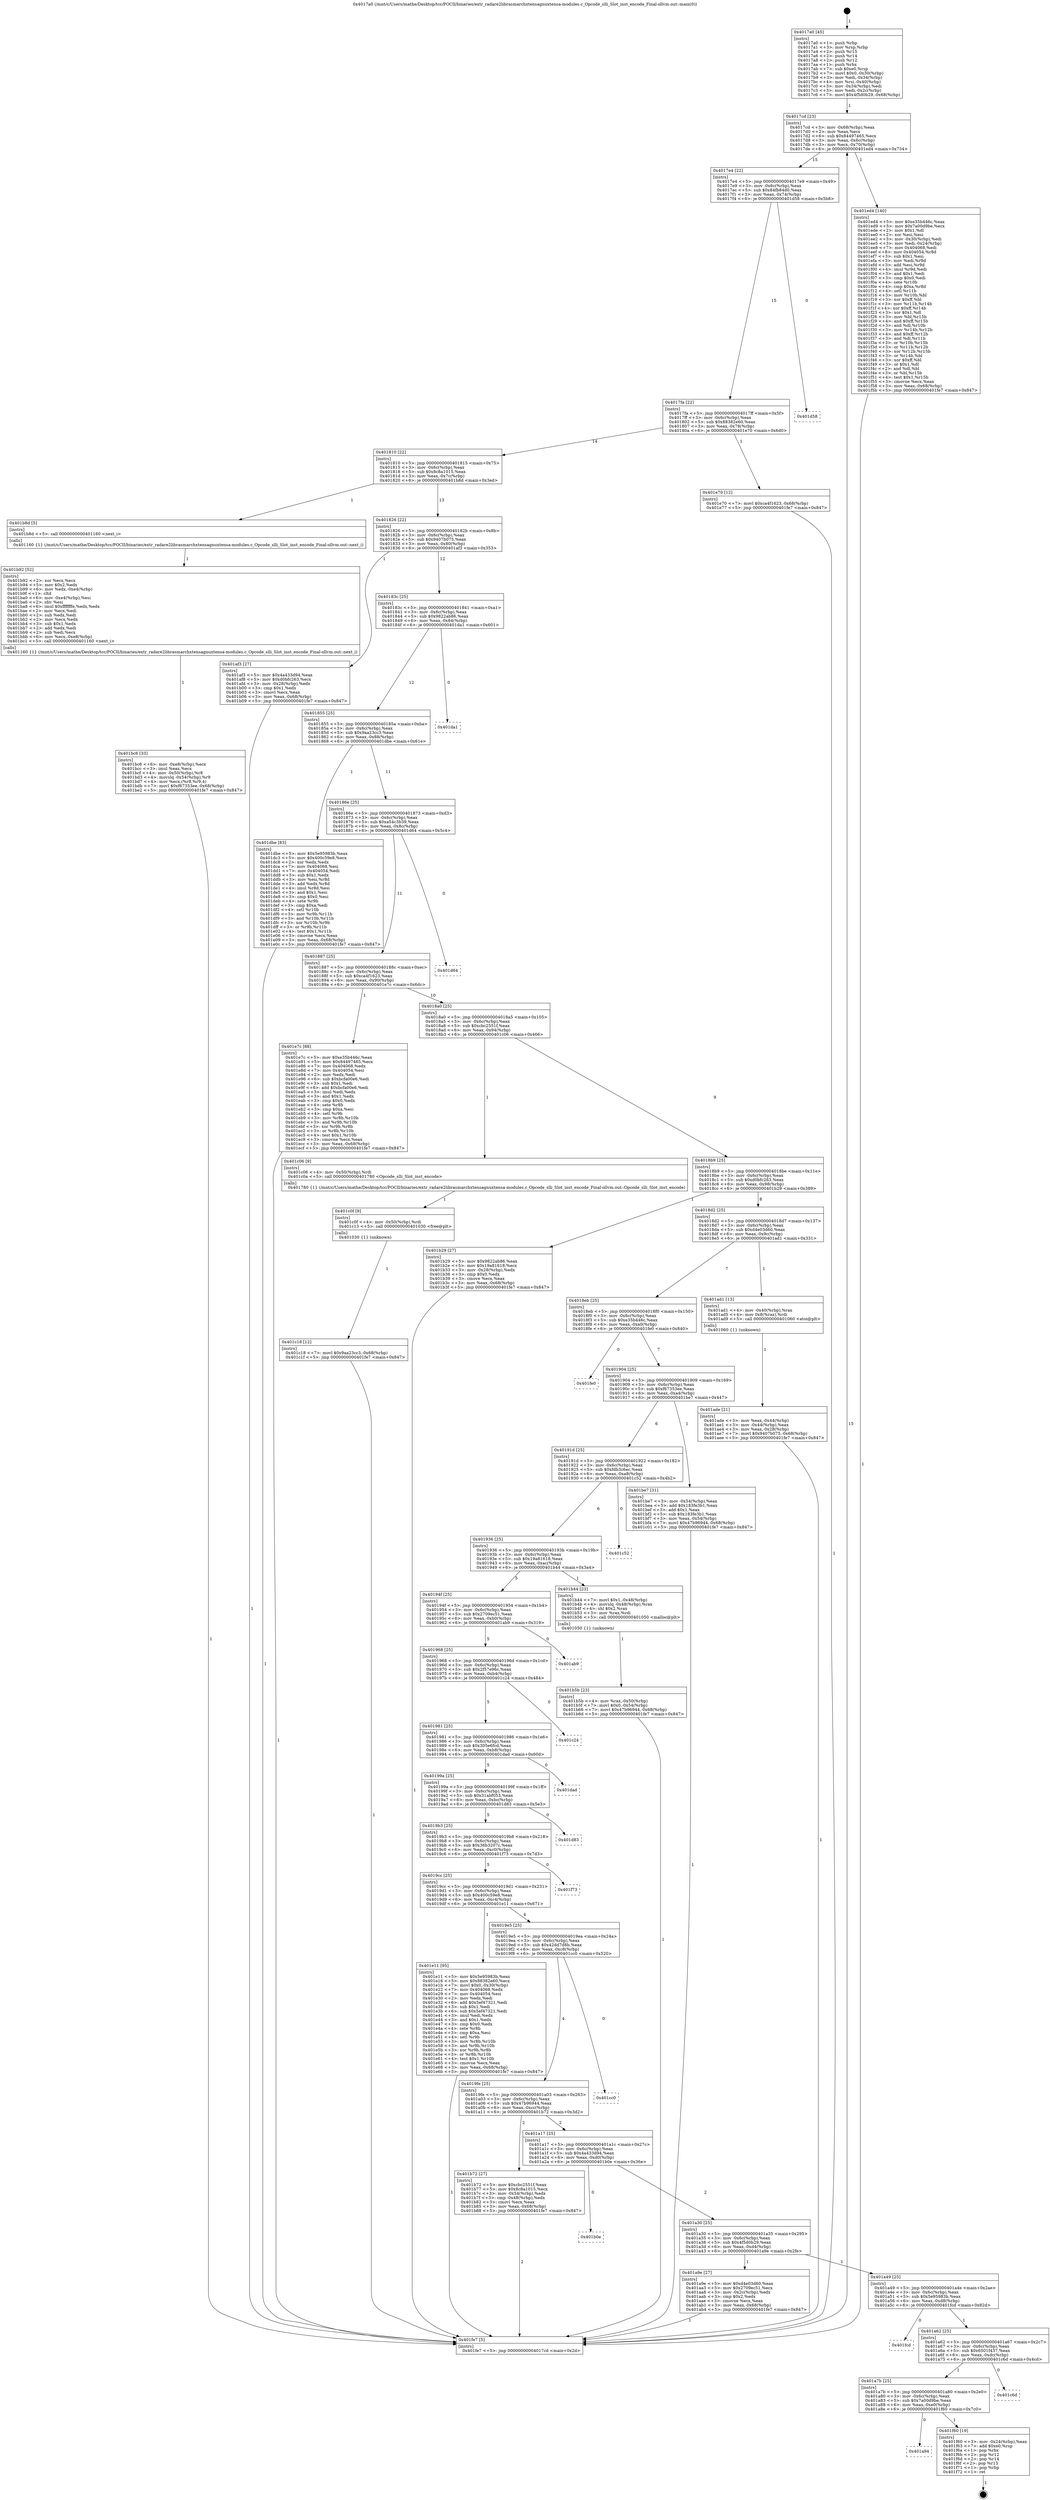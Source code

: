 digraph "0x4017a0" {
  label = "0x4017a0 (/mnt/c/Users/mathe/Desktop/tcc/POCII/binaries/extr_radare2librasmarchxtensagnuxtensa-modules.c_Opcode_slli_Slot_inst_encode_Final-ollvm.out::main(0))"
  labelloc = "t"
  node[shape=record]

  Entry [label="",width=0.3,height=0.3,shape=circle,fillcolor=black,style=filled]
  "0x4017cd" [label="{
     0x4017cd [23]\l
     | [instrs]\l
     &nbsp;&nbsp;0x4017cd \<+3\>: mov -0x68(%rbp),%eax\l
     &nbsp;&nbsp;0x4017d0 \<+2\>: mov %eax,%ecx\l
     &nbsp;&nbsp;0x4017d2 \<+6\>: sub $0x84497465,%ecx\l
     &nbsp;&nbsp;0x4017d8 \<+3\>: mov %eax,-0x6c(%rbp)\l
     &nbsp;&nbsp;0x4017db \<+3\>: mov %ecx,-0x70(%rbp)\l
     &nbsp;&nbsp;0x4017de \<+6\>: je 0000000000401ed4 \<main+0x734\>\l
  }"]
  "0x401ed4" [label="{
     0x401ed4 [140]\l
     | [instrs]\l
     &nbsp;&nbsp;0x401ed4 \<+5\>: mov $0xe35b446c,%eax\l
     &nbsp;&nbsp;0x401ed9 \<+5\>: mov $0x7a00d9be,%ecx\l
     &nbsp;&nbsp;0x401ede \<+2\>: mov $0x1,%dl\l
     &nbsp;&nbsp;0x401ee0 \<+2\>: xor %esi,%esi\l
     &nbsp;&nbsp;0x401ee2 \<+3\>: mov -0x30(%rbp),%edi\l
     &nbsp;&nbsp;0x401ee5 \<+3\>: mov %edi,-0x24(%rbp)\l
     &nbsp;&nbsp;0x401ee8 \<+7\>: mov 0x404068,%edi\l
     &nbsp;&nbsp;0x401eef \<+8\>: mov 0x404054,%r8d\l
     &nbsp;&nbsp;0x401ef7 \<+3\>: sub $0x1,%esi\l
     &nbsp;&nbsp;0x401efa \<+3\>: mov %edi,%r9d\l
     &nbsp;&nbsp;0x401efd \<+3\>: add %esi,%r9d\l
     &nbsp;&nbsp;0x401f00 \<+4\>: imul %r9d,%edi\l
     &nbsp;&nbsp;0x401f04 \<+3\>: and $0x1,%edi\l
     &nbsp;&nbsp;0x401f07 \<+3\>: cmp $0x0,%edi\l
     &nbsp;&nbsp;0x401f0a \<+4\>: sete %r10b\l
     &nbsp;&nbsp;0x401f0e \<+4\>: cmp $0xa,%r8d\l
     &nbsp;&nbsp;0x401f12 \<+4\>: setl %r11b\l
     &nbsp;&nbsp;0x401f16 \<+3\>: mov %r10b,%bl\l
     &nbsp;&nbsp;0x401f19 \<+3\>: xor $0xff,%bl\l
     &nbsp;&nbsp;0x401f1c \<+3\>: mov %r11b,%r14b\l
     &nbsp;&nbsp;0x401f1f \<+4\>: xor $0xff,%r14b\l
     &nbsp;&nbsp;0x401f23 \<+3\>: xor $0x1,%dl\l
     &nbsp;&nbsp;0x401f26 \<+3\>: mov %bl,%r15b\l
     &nbsp;&nbsp;0x401f29 \<+4\>: and $0xff,%r15b\l
     &nbsp;&nbsp;0x401f2d \<+3\>: and %dl,%r10b\l
     &nbsp;&nbsp;0x401f30 \<+3\>: mov %r14b,%r12b\l
     &nbsp;&nbsp;0x401f33 \<+4\>: and $0xff,%r12b\l
     &nbsp;&nbsp;0x401f37 \<+3\>: and %dl,%r11b\l
     &nbsp;&nbsp;0x401f3a \<+3\>: or %r10b,%r15b\l
     &nbsp;&nbsp;0x401f3d \<+3\>: or %r11b,%r12b\l
     &nbsp;&nbsp;0x401f40 \<+3\>: xor %r12b,%r15b\l
     &nbsp;&nbsp;0x401f43 \<+3\>: or %r14b,%bl\l
     &nbsp;&nbsp;0x401f46 \<+3\>: xor $0xff,%bl\l
     &nbsp;&nbsp;0x401f49 \<+3\>: or $0x1,%dl\l
     &nbsp;&nbsp;0x401f4c \<+2\>: and %dl,%bl\l
     &nbsp;&nbsp;0x401f4e \<+3\>: or %bl,%r15b\l
     &nbsp;&nbsp;0x401f51 \<+4\>: test $0x1,%r15b\l
     &nbsp;&nbsp;0x401f55 \<+3\>: cmovne %ecx,%eax\l
     &nbsp;&nbsp;0x401f58 \<+3\>: mov %eax,-0x68(%rbp)\l
     &nbsp;&nbsp;0x401f5b \<+5\>: jmp 0000000000401fe7 \<main+0x847\>\l
  }"]
  "0x4017e4" [label="{
     0x4017e4 [22]\l
     | [instrs]\l
     &nbsp;&nbsp;0x4017e4 \<+5\>: jmp 00000000004017e9 \<main+0x49\>\l
     &nbsp;&nbsp;0x4017e9 \<+3\>: mov -0x6c(%rbp),%eax\l
     &nbsp;&nbsp;0x4017ec \<+5\>: sub $0x84fb84d0,%eax\l
     &nbsp;&nbsp;0x4017f1 \<+3\>: mov %eax,-0x74(%rbp)\l
     &nbsp;&nbsp;0x4017f4 \<+6\>: je 0000000000401d58 \<main+0x5b8\>\l
  }"]
  Exit [label="",width=0.3,height=0.3,shape=circle,fillcolor=black,style=filled,peripheries=2]
  "0x401d58" [label="{
     0x401d58\l
  }", style=dashed]
  "0x4017fa" [label="{
     0x4017fa [22]\l
     | [instrs]\l
     &nbsp;&nbsp;0x4017fa \<+5\>: jmp 00000000004017ff \<main+0x5f\>\l
     &nbsp;&nbsp;0x4017ff \<+3\>: mov -0x6c(%rbp),%eax\l
     &nbsp;&nbsp;0x401802 \<+5\>: sub $0x88382e60,%eax\l
     &nbsp;&nbsp;0x401807 \<+3\>: mov %eax,-0x78(%rbp)\l
     &nbsp;&nbsp;0x40180a \<+6\>: je 0000000000401e70 \<main+0x6d0\>\l
  }"]
  "0x401a94" [label="{
     0x401a94\l
  }", style=dashed]
  "0x401e70" [label="{
     0x401e70 [12]\l
     | [instrs]\l
     &nbsp;&nbsp;0x401e70 \<+7\>: movl $0xca4f1623,-0x68(%rbp)\l
     &nbsp;&nbsp;0x401e77 \<+5\>: jmp 0000000000401fe7 \<main+0x847\>\l
  }"]
  "0x401810" [label="{
     0x401810 [22]\l
     | [instrs]\l
     &nbsp;&nbsp;0x401810 \<+5\>: jmp 0000000000401815 \<main+0x75\>\l
     &nbsp;&nbsp;0x401815 \<+3\>: mov -0x6c(%rbp),%eax\l
     &nbsp;&nbsp;0x401818 \<+5\>: sub $0x8c8a1015,%eax\l
     &nbsp;&nbsp;0x40181d \<+3\>: mov %eax,-0x7c(%rbp)\l
     &nbsp;&nbsp;0x401820 \<+6\>: je 0000000000401b8d \<main+0x3ed\>\l
  }"]
  "0x401f60" [label="{
     0x401f60 [19]\l
     | [instrs]\l
     &nbsp;&nbsp;0x401f60 \<+3\>: mov -0x24(%rbp),%eax\l
     &nbsp;&nbsp;0x401f63 \<+7\>: add $0xe0,%rsp\l
     &nbsp;&nbsp;0x401f6a \<+1\>: pop %rbx\l
     &nbsp;&nbsp;0x401f6b \<+2\>: pop %r12\l
     &nbsp;&nbsp;0x401f6d \<+2\>: pop %r14\l
     &nbsp;&nbsp;0x401f6f \<+2\>: pop %r15\l
     &nbsp;&nbsp;0x401f71 \<+1\>: pop %rbp\l
     &nbsp;&nbsp;0x401f72 \<+1\>: ret\l
  }"]
  "0x401b8d" [label="{
     0x401b8d [5]\l
     | [instrs]\l
     &nbsp;&nbsp;0x401b8d \<+5\>: call 0000000000401160 \<next_i\>\l
     | [calls]\l
     &nbsp;&nbsp;0x401160 \{1\} (/mnt/c/Users/mathe/Desktop/tcc/POCII/binaries/extr_radare2librasmarchxtensagnuxtensa-modules.c_Opcode_slli_Slot_inst_encode_Final-ollvm.out::next_i)\l
  }"]
  "0x401826" [label="{
     0x401826 [22]\l
     | [instrs]\l
     &nbsp;&nbsp;0x401826 \<+5\>: jmp 000000000040182b \<main+0x8b\>\l
     &nbsp;&nbsp;0x40182b \<+3\>: mov -0x6c(%rbp),%eax\l
     &nbsp;&nbsp;0x40182e \<+5\>: sub $0x9407b075,%eax\l
     &nbsp;&nbsp;0x401833 \<+3\>: mov %eax,-0x80(%rbp)\l
     &nbsp;&nbsp;0x401836 \<+6\>: je 0000000000401af3 \<main+0x353\>\l
  }"]
  "0x401a7b" [label="{
     0x401a7b [25]\l
     | [instrs]\l
     &nbsp;&nbsp;0x401a7b \<+5\>: jmp 0000000000401a80 \<main+0x2e0\>\l
     &nbsp;&nbsp;0x401a80 \<+3\>: mov -0x6c(%rbp),%eax\l
     &nbsp;&nbsp;0x401a83 \<+5\>: sub $0x7a00d9be,%eax\l
     &nbsp;&nbsp;0x401a88 \<+6\>: mov %eax,-0xe0(%rbp)\l
     &nbsp;&nbsp;0x401a8e \<+6\>: je 0000000000401f60 \<main+0x7c0\>\l
  }"]
  "0x401af3" [label="{
     0x401af3 [27]\l
     | [instrs]\l
     &nbsp;&nbsp;0x401af3 \<+5\>: mov $0x4a433d94,%eax\l
     &nbsp;&nbsp;0x401af8 \<+5\>: mov $0xd0bfc263,%ecx\l
     &nbsp;&nbsp;0x401afd \<+3\>: mov -0x28(%rbp),%edx\l
     &nbsp;&nbsp;0x401b00 \<+3\>: cmp $0x1,%edx\l
     &nbsp;&nbsp;0x401b03 \<+3\>: cmovl %ecx,%eax\l
     &nbsp;&nbsp;0x401b06 \<+3\>: mov %eax,-0x68(%rbp)\l
     &nbsp;&nbsp;0x401b09 \<+5\>: jmp 0000000000401fe7 \<main+0x847\>\l
  }"]
  "0x40183c" [label="{
     0x40183c [25]\l
     | [instrs]\l
     &nbsp;&nbsp;0x40183c \<+5\>: jmp 0000000000401841 \<main+0xa1\>\l
     &nbsp;&nbsp;0x401841 \<+3\>: mov -0x6c(%rbp),%eax\l
     &nbsp;&nbsp;0x401844 \<+5\>: sub $0x9822ab86,%eax\l
     &nbsp;&nbsp;0x401849 \<+6\>: mov %eax,-0x84(%rbp)\l
     &nbsp;&nbsp;0x40184f \<+6\>: je 0000000000401da1 \<main+0x601\>\l
  }"]
  "0x401c6d" [label="{
     0x401c6d\l
  }", style=dashed]
  "0x401da1" [label="{
     0x401da1\l
  }", style=dashed]
  "0x401855" [label="{
     0x401855 [25]\l
     | [instrs]\l
     &nbsp;&nbsp;0x401855 \<+5\>: jmp 000000000040185a \<main+0xba\>\l
     &nbsp;&nbsp;0x40185a \<+3\>: mov -0x6c(%rbp),%eax\l
     &nbsp;&nbsp;0x40185d \<+5\>: sub $0x9aa23cc3,%eax\l
     &nbsp;&nbsp;0x401862 \<+6\>: mov %eax,-0x88(%rbp)\l
     &nbsp;&nbsp;0x401868 \<+6\>: je 0000000000401dbe \<main+0x61e\>\l
  }"]
  "0x401a62" [label="{
     0x401a62 [25]\l
     | [instrs]\l
     &nbsp;&nbsp;0x401a62 \<+5\>: jmp 0000000000401a67 \<main+0x2c7\>\l
     &nbsp;&nbsp;0x401a67 \<+3\>: mov -0x6c(%rbp),%eax\l
     &nbsp;&nbsp;0x401a6a \<+5\>: sub $0x6501f437,%eax\l
     &nbsp;&nbsp;0x401a6f \<+6\>: mov %eax,-0xdc(%rbp)\l
     &nbsp;&nbsp;0x401a75 \<+6\>: je 0000000000401c6d \<main+0x4cd\>\l
  }"]
  "0x401dbe" [label="{
     0x401dbe [83]\l
     | [instrs]\l
     &nbsp;&nbsp;0x401dbe \<+5\>: mov $0x5e95983b,%eax\l
     &nbsp;&nbsp;0x401dc3 \<+5\>: mov $0x400c59e8,%ecx\l
     &nbsp;&nbsp;0x401dc8 \<+2\>: xor %edx,%edx\l
     &nbsp;&nbsp;0x401dca \<+7\>: mov 0x404068,%esi\l
     &nbsp;&nbsp;0x401dd1 \<+7\>: mov 0x404054,%edi\l
     &nbsp;&nbsp;0x401dd8 \<+3\>: sub $0x1,%edx\l
     &nbsp;&nbsp;0x401ddb \<+3\>: mov %esi,%r8d\l
     &nbsp;&nbsp;0x401dde \<+3\>: add %edx,%r8d\l
     &nbsp;&nbsp;0x401de1 \<+4\>: imul %r8d,%esi\l
     &nbsp;&nbsp;0x401de5 \<+3\>: and $0x1,%esi\l
     &nbsp;&nbsp;0x401de8 \<+3\>: cmp $0x0,%esi\l
     &nbsp;&nbsp;0x401deb \<+4\>: sete %r9b\l
     &nbsp;&nbsp;0x401def \<+3\>: cmp $0xa,%edi\l
     &nbsp;&nbsp;0x401df2 \<+4\>: setl %r10b\l
     &nbsp;&nbsp;0x401df6 \<+3\>: mov %r9b,%r11b\l
     &nbsp;&nbsp;0x401df9 \<+3\>: and %r10b,%r11b\l
     &nbsp;&nbsp;0x401dfc \<+3\>: xor %r10b,%r9b\l
     &nbsp;&nbsp;0x401dff \<+3\>: or %r9b,%r11b\l
     &nbsp;&nbsp;0x401e02 \<+4\>: test $0x1,%r11b\l
     &nbsp;&nbsp;0x401e06 \<+3\>: cmovne %ecx,%eax\l
     &nbsp;&nbsp;0x401e09 \<+3\>: mov %eax,-0x68(%rbp)\l
     &nbsp;&nbsp;0x401e0c \<+5\>: jmp 0000000000401fe7 \<main+0x847\>\l
  }"]
  "0x40186e" [label="{
     0x40186e [25]\l
     | [instrs]\l
     &nbsp;&nbsp;0x40186e \<+5\>: jmp 0000000000401873 \<main+0xd3\>\l
     &nbsp;&nbsp;0x401873 \<+3\>: mov -0x6c(%rbp),%eax\l
     &nbsp;&nbsp;0x401876 \<+5\>: sub $0xa54c3b39,%eax\l
     &nbsp;&nbsp;0x40187b \<+6\>: mov %eax,-0x8c(%rbp)\l
     &nbsp;&nbsp;0x401881 \<+6\>: je 0000000000401d64 \<main+0x5c4\>\l
  }"]
  "0x401fcd" [label="{
     0x401fcd\l
  }", style=dashed]
  "0x401d64" [label="{
     0x401d64\l
  }", style=dashed]
  "0x401887" [label="{
     0x401887 [25]\l
     | [instrs]\l
     &nbsp;&nbsp;0x401887 \<+5\>: jmp 000000000040188c \<main+0xec\>\l
     &nbsp;&nbsp;0x40188c \<+3\>: mov -0x6c(%rbp),%eax\l
     &nbsp;&nbsp;0x40188f \<+5\>: sub $0xca4f1623,%eax\l
     &nbsp;&nbsp;0x401894 \<+6\>: mov %eax,-0x90(%rbp)\l
     &nbsp;&nbsp;0x40189a \<+6\>: je 0000000000401e7c \<main+0x6dc\>\l
  }"]
  "0x401c18" [label="{
     0x401c18 [12]\l
     | [instrs]\l
     &nbsp;&nbsp;0x401c18 \<+7\>: movl $0x9aa23cc3,-0x68(%rbp)\l
     &nbsp;&nbsp;0x401c1f \<+5\>: jmp 0000000000401fe7 \<main+0x847\>\l
  }"]
  "0x401e7c" [label="{
     0x401e7c [88]\l
     | [instrs]\l
     &nbsp;&nbsp;0x401e7c \<+5\>: mov $0xe35b446c,%eax\l
     &nbsp;&nbsp;0x401e81 \<+5\>: mov $0x84497465,%ecx\l
     &nbsp;&nbsp;0x401e86 \<+7\>: mov 0x404068,%edx\l
     &nbsp;&nbsp;0x401e8d \<+7\>: mov 0x404054,%esi\l
     &nbsp;&nbsp;0x401e94 \<+2\>: mov %edx,%edi\l
     &nbsp;&nbsp;0x401e96 \<+6\>: sub $0xbcfa00e6,%edi\l
     &nbsp;&nbsp;0x401e9c \<+3\>: sub $0x1,%edi\l
     &nbsp;&nbsp;0x401e9f \<+6\>: add $0xbcfa00e6,%edi\l
     &nbsp;&nbsp;0x401ea5 \<+3\>: imul %edi,%edx\l
     &nbsp;&nbsp;0x401ea8 \<+3\>: and $0x1,%edx\l
     &nbsp;&nbsp;0x401eab \<+3\>: cmp $0x0,%edx\l
     &nbsp;&nbsp;0x401eae \<+4\>: sete %r8b\l
     &nbsp;&nbsp;0x401eb2 \<+3\>: cmp $0xa,%esi\l
     &nbsp;&nbsp;0x401eb5 \<+4\>: setl %r9b\l
     &nbsp;&nbsp;0x401eb9 \<+3\>: mov %r8b,%r10b\l
     &nbsp;&nbsp;0x401ebc \<+3\>: and %r9b,%r10b\l
     &nbsp;&nbsp;0x401ebf \<+3\>: xor %r9b,%r8b\l
     &nbsp;&nbsp;0x401ec2 \<+3\>: or %r8b,%r10b\l
     &nbsp;&nbsp;0x401ec5 \<+4\>: test $0x1,%r10b\l
     &nbsp;&nbsp;0x401ec9 \<+3\>: cmovne %ecx,%eax\l
     &nbsp;&nbsp;0x401ecc \<+3\>: mov %eax,-0x68(%rbp)\l
     &nbsp;&nbsp;0x401ecf \<+5\>: jmp 0000000000401fe7 \<main+0x847\>\l
  }"]
  "0x4018a0" [label="{
     0x4018a0 [25]\l
     | [instrs]\l
     &nbsp;&nbsp;0x4018a0 \<+5\>: jmp 00000000004018a5 \<main+0x105\>\l
     &nbsp;&nbsp;0x4018a5 \<+3\>: mov -0x6c(%rbp),%eax\l
     &nbsp;&nbsp;0x4018a8 \<+5\>: sub $0xcbc2551f,%eax\l
     &nbsp;&nbsp;0x4018ad \<+6\>: mov %eax,-0x94(%rbp)\l
     &nbsp;&nbsp;0x4018b3 \<+6\>: je 0000000000401c06 \<main+0x466\>\l
  }"]
  "0x401c0f" [label="{
     0x401c0f [9]\l
     | [instrs]\l
     &nbsp;&nbsp;0x401c0f \<+4\>: mov -0x50(%rbp),%rdi\l
     &nbsp;&nbsp;0x401c13 \<+5\>: call 0000000000401030 \<free@plt\>\l
     | [calls]\l
     &nbsp;&nbsp;0x401030 \{1\} (unknown)\l
  }"]
  "0x401c06" [label="{
     0x401c06 [9]\l
     | [instrs]\l
     &nbsp;&nbsp;0x401c06 \<+4\>: mov -0x50(%rbp),%rdi\l
     &nbsp;&nbsp;0x401c0a \<+5\>: call 0000000000401780 \<Opcode_slli_Slot_inst_encode\>\l
     | [calls]\l
     &nbsp;&nbsp;0x401780 \{1\} (/mnt/c/Users/mathe/Desktop/tcc/POCII/binaries/extr_radare2librasmarchxtensagnuxtensa-modules.c_Opcode_slli_Slot_inst_encode_Final-ollvm.out::Opcode_slli_Slot_inst_encode)\l
  }"]
  "0x4018b9" [label="{
     0x4018b9 [25]\l
     | [instrs]\l
     &nbsp;&nbsp;0x4018b9 \<+5\>: jmp 00000000004018be \<main+0x11e\>\l
     &nbsp;&nbsp;0x4018be \<+3\>: mov -0x6c(%rbp),%eax\l
     &nbsp;&nbsp;0x4018c1 \<+5\>: sub $0xd0bfc263,%eax\l
     &nbsp;&nbsp;0x4018c6 \<+6\>: mov %eax,-0x98(%rbp)\l
     &nbsp;&nbsp;0x4018cc \<+6\>: je 0000000000401b29 \<main+0x389\>\l
  }"]
  "0x401bc6" [label="{
     0x401bc6 [33]\l
     | [instrs]\l
     &nbsp;&nbsp;0x401bc6 \<+6\>: mov -0xe8(%rbp),%ecx\l
     &nbsp;&nbsp;0x401bcc \<+3\>: imul %eax,%ecx\l
     &nbsp;&nbsp;0x401bcf \<+4\>: mov -0x50(%rbp),%r8\l
     &nbsp;&nbsp;0x401bd3 \<+4\>: movslq -0x54(%rbp),%r9\l
     &nbsp;&nbsp;0x401bd7 \<+4\>: mov %ecx,(%r8,%r9,4)\l
     &nbsp;&nbsp;0x401bdb \<+7\>: movl $0xf67353ee,-0x68(%rbp)\l
     &nbsp;&nbsp;0x401be2 \<+5\>: jmp 0000000000401fe7 \<main+0x847\>\l
  }"]
  "0x401b29" [label="{
     0x401b29 [27]\l
     | [instrs]\l
     &nbsp;&nbsp;0x401b29 \<+5\>: mov $0x9822ab86,%eax\l
     &nbsp;&nbsp;0x401b2e \<+5\>: mov $0x19a81618,%ecx\l
     &nbsp;&nbsp;0x401b33 \<+3\>: mov -0x28(%rbp),%edx\l
     &nbsp;&nbsp;0x401b36 \<+3\>: cmp $0x0,%edx\l
     &nbsp;&nbsp;0x401b39 \<+3\>: cmove %ecx,%eax\l
     &nbsp;&nbsp;0x401b3c \<+3\>: mov %eax,-0x68(%rbp)\l
     &nbsp;&nbsp;0x401b3f \<+5\>: jmp 0000000000401fe7 \<main+0x847\>\l
  }"]
  "0x4018d2" [label="{
     0x4018d2 [25]\l
     | [instrs]\l
     &nbsp;&nbsp;0x4018d2 \<+5\>: jmp 00000000004018d7 \<main+0x137\>\l
     &nbsp;&nbsp;0x4018d7 \<+3\>: mov -0x6c(%rbp),%eax\l
     &nbsp;&nbsp;0x4018da \<+5\>: sub $0xd4e03d60,%eax\l
     &nbsp;&nbsp;0x4018df \<+6\>: mov %eax,-0x9c(%rbp)\l
     &nbsp;&nbsp;0x4018e5 \<+6\>: je 0000000000401ad1 \<main+0x331\>\l
  }"]
  "0x401b92" [label="{
     0x401b92 [52]\l
     | [instrs]\l
     &nbsp;&nbsp;0x401b92 \<+2\>: xor %ecx,%ecx\l
     &nbsp;&nbsp;0x401b94 \<+5\>: mov $0x2,%edx\l
     &nbsp;&nbsp;0x401b99 \<+6\>: mov %edx,-0xe4(%rbp)\l
     &nbsp;&nbsp;0x401b9f \<+1\>: cltd\l
     &nbsp;&nbsp;0x401ba0 \<+6\>: mov -0xe4(%rbp),%esi\l
     &nbsp;&nbsp;0x401ba6 \<+2\>: idiv %esi\l
     &nbsp;&nbsp;0x401ba8 \<+6\>: imul $0xfffffffe,%edx,%edx\l
     &nbsp;&nbsp;0x401bae \<+2\>: mov %ecx,%edi\l
     &nbsp;&nbsp;0x401bb0 \<+2\>: sub %edx,%edi\l
     &nbsp;&nbsp;0x401bb2 \<+2\>: mov %ecx,%edx\l
     &nbsp;&nbsp;0x401bb4 \<+3\>: sub $0x1,%edx\l
     &nbsp;&nbsp;0x401bb7 \<+2\>: add %edx,%edi\l
     &nbsp;&nbsp;0x401bb9 \<+2\>: sub %edi,%ecx\l
     &nbsp;&nbsp;0x401bbb \<+6\>: mov %ecx,-0xe8(%rbp)\l
     &nbsp;&nbsp;0x401bc1 \<+5\>: call 0000000000401160 \<next_i\>\l
     | [calls]\l
     &nbsp;&nbsp;0x401160 \{1\} (/mnt/c/Users/mathe/Desktop/tcc/POCII/binaries/extr_radare2librasmarchxtensagnuxtensa-modules.c_Opcode_slli_Slot_inst_encode_Final-ollvm.out::next_i)\l
  }"]
  "0x401ad1" [label="{
     0x401ad1 [13]\l
     | [instrs]\l
     &nbsp;&nbsp;0x401ad1 \<+4\>: mov -0x40(%rbp),%rax\l
     &nbsp;&nbsp;0x401ad5 \<+4\>: mov 0x8(%rax),%rdi\l
     &nbsp;&nbsp;0x401ad9 \<+5\>: call 0000000000401060 \<atoi@plt\>\l
     | [calls]\l
     &nbsp;&nbsp;0x401060 \{1\} (unknown)\l
  }"]
  "0x4018eb" [label="{
     0x4018eb [25]\l
     | [instrs]\l
     &nbsp;&nbsp;0x4018eb \<+5\>: jmp 00000000004018f0 \<main+0x150\>\l
     &nbsp;&nbsp;0x4018f0 \<+3\>: mov -0x6c(%rbp),%eax\l
     &nbsp;&nbsp;0x4018f3 \<+5\>: sub $0xe35b446c,%eax\l
     &nbsp;&nbsp;0x4018f8 \<+6\>: mov %eax,-0xa0(%rbp)\l
     &nbsp;&nbsp;0x4018fe \<+6\>: je 0000000000401fe0 \<main+0x840\>\l
  }"]
  "0x401b5b" [label="{
     0x401b5b [23]\l
     | [instrs]\l
     &nbsp;&nbsp;0x401b5b \<+4\>: mov %rax,-0x50(%rbp)\l
     &nbsp;&nbsp;0x401b5f \<+7\>: movl $0x0,-0x54(%rbp)\l
     &nbsp;&nbsp;0x401b66 \<+7\>: movl $0x47b96944,-0x68(%rbp)\l
     &nbsp;&nbsp;0x401b6d \<+5\>: jmp 0000000000401fe7 \<main+0x847\>\l
  }"]
  "0x401fe0" [label="{
     0x401fe0\l
  }", style=dashed]
  "0x401904" [label="{
     0x401904 [25]\l
     | [instrs]\l
     &nbsp;&nbsp;0x401904 \<+5\>: jmp 0000000000401909 \<main+0x169\>\l
     &nbsp;&nbsp;0x401909 \<+3\>: mov -0x6c(%rbp),%eax\l
     &nbsp;&nbsp;0x40190c \<+5\>: sub $0xf67353ee,%eax\l
     &nbsp;&nbsp;0x401911 \<+6\>: mov %eax,-0xa4(%rbp)\l
     &nbsp;&nbsp;0x401917 \<+6\>: je 0000000000401be7 \<main+0x447\>\l
  }"]
  "0x401ade" [label="{
     0x401ade [21]\l
     | [instrs]\l
     &nbsp;&nbsp;0x401ade \<+3\>: mov %eax,-0x44(%rbp)\l
     &nbsp;&nbsp;0x401ae1 \<+3\>: mov -0x44(%rbp),%eax\l
     &nbsp;&nbsp;0x401ae4 \<+3\>: mov %eax,-0x28(%rbp)\l
     &nbsp;&nbsp;0x401ae7 \<+7\>: movl $0x9407b075,-0x68(%rbp)\l
     &nbsp;&nbsp;0x401aee \<+5\>: jmp 0000000000401fe7 \<main+0x847\>\l
  }"]
  "0x401be7" [label="{
     0x401be7 [31]\l
     | [instrs]\l
     &nbsp;&nbsp;0x401be7 \<+3\>: mov -0x54(%rbp),%eax\l
     &nbsp;&nbsp;0x401bea \<+5\>: add $0x183fe3b1,%eax\l
     &nbsp;&nbsp;0x401bef \<+3\>: add $0x1,%eax\l
     &nbsp;&nbsp;0x401bf2 \<+5\>: sub $0x183fe3b1,%eax\l
     &nbsp;&nbsp;0x401bf7 \<+3\>: mov %eax,-0x54(%rbp)\l
     &nbsp;&nbsp;0x401bfa \<+7\>: movl $0x47b96944,-0x68(%rbp)\l
     &nbsp;&nbsp;0x401c01 \<+5\>: jmp 0000000000401fe7 \<main+0x847\>\l
  }"]
  "0x40191d" [label="{
     0x40191d [25]\l
     | [instrs]\l
     &nbsp;&nbsp;0x40191d \<+5\>: jmp 0000000000401922 \<main+0x182\>\l
     &nbsp;&nbsp;0x401922 \<+3\>: mov -0x6c(%rbp),%eax\l
     &nbsp;&nbsp;0x401925 \<+5\>: sub $0xfdb3c6ec,%eax\l
     &nbsp;&nbsp;0x40192a \<+6\>: mov %eax,-0xa8(%rbp)\l
     &nbsp;&nbsp;0x401930 \<+6\>: je 0000000000401c52 \<main+0x4b2\>\l
  }"]
  "0x4017a0" [label="{
     0x4017a0 [45]\l
     | [instrs]\l
     &nbsp;&nbsp;0x4017a0 \<+1\>: push %rbp\l
     &nbsp;&nbsp;0x4017a1 \<+3\>: mov %rsp,%rbp\l
     &nbsp;&nbsp;0x4017a4 \<+2\>: push %r15\l
     &nbsp;&nbsp;0x4017a6 \<+2\>: push %r14\l
     &nbsp;&nbsp;0x4017a8 \<+2\>: push %r12\l
     &nbsp;&nbsp;0x4017aa \<+1\>: push %rbx\l
     &nbsp;&nbsp;0x4017ab \<+7\>: sub $0xe0,%rsp\l
     &nbsp;&nbsp;0x4017b2 \<+7\>: movl $0x0,-0x30(%rbp)\l
     &nbsp;&nbsp;0x4017b9 \<+3\>: mov %edi,-0x34(%rbp)\l
     &nbsp;&nbsp;0x4017bc \<+4\>: mov %rsi,-0x40(%rbp)\l
     &nbsp;&nbsp;0x4017c0 \<+3\>: mov -0x34(%rbp),%edi\l
     &nbsp;&nbsp;0x4017c3 \<+3\>: mov %edi,-0x2c(%rbp)\l
     &nbsp;&nbsp;0x4017c6 \<+7\>: movl $0x4f5d0b29,-0x68(%rbp)\l
  }"]
  "0x401c52" [label="{
     0x401c52\l
  }", style=dashed]
  "0x401936" [label="{
     0x401936 [25]\l
     | [instrs]\l
     &nbsp;&nbsp;0x401936 \<+5\>: jmp 000000000040193b \<main+0x19b\>\l
     &nbsp;&nbsp;0x40193b \<+3\>: mov -0x6c(%rbp),%eax\l
     &nbsp;&nbsp;0x40193e \<+5\>: sub $0x19a81618,%eax\l
     &nbsp;&nbsp;0x401943 \<+6\>: mov %eax,-0xac(%rbp)\l
     &nbsp;&nbsp;0x401949 \<+6\>: je 0000000000401b44 \<main+0x3a4\>\l
  }"]
  "0x401fe7" [label="{
     0x401fe7 [5]\l
     | [instrs]\l
     &nbsp;&nbsp;0x401fe7 \<+5\>: jmp 00000000004017cd \<main+0x2d\>\l
  }"]
  "0x401b44" [label="{
     0x401b44 [23]\l
     | [instrs]\l
     &nbsp;&nbsp;0x401b44 \<+7\>: movl $0x1,-0x48(%rbp)\l
     &nbsp;&nbsp;0x401b4b \<+4\>: movslq -0x48(%rbp),%rax\l
     &nbsp;&nbsp;0x401b4f \<+4\>: shl $0x2,%rax\l
     &nbsp;&nbsp;0x401b53 \<+3\>: mov %rax,%rdi\l
     &nbsp;&nbsp;0x401b56 \<+5\>: call 0000000000401050 \<malloc@plt\>\l
     | [calls]\l
     &nbsp;&nbsp;0x401050 \{1\} (unknown)\l
  }"]
  "0x40194f" [label="{
     0x40194f [25]\l
     | [instrs]\l
     &nbsp;&nbsp;0x40194f \<+5\>: jmp 0000000000401954 \<main+0x1b4\>\l
     &nbsp;&nbsp;0x401954 \<+3\>: mov -0x6c(%rbp),%eax\l
     &nbsp;&nbsp;0x401957 \<+5\>: sub $0x2709ec51,%eax\l
     &nbsp;&nbsp;0x40195c \<+6\>: mov %eax,-0xb0(%rbp)\l
     &nbsp;&nbsp;0x401962 \<+6\>: je 0000000000401ab9 \<main+0x319\>\l
  }"]
  "0x401a49" [label="{
     0x401a49 [25]\l
     | [instrs]\l
     &nbsp;&nbsp;0x401a49 \<+5\>: jmp 0000000000401a4e \<main+0x2ae\>\l
     &nbsp;&nbsp;0x401a4e \<+3\>: mov -0x6c(%rbp),%eax\l
     &nbsp;&nbsp;0x401a51 \<+5\>: sub $0x5e95983b,%eax\l
     &nbsp;&nbsp;0x401a56 \<+6\>: mov %eax,-0xd8(%rbp)\l
     &nbsp;&nbsp;0x401a5c \<+6\>: je 0000000000401fcd \<main+0x82d\>\l
  }"]
  "0x401ab9" [label="{
     0x401ab9\l
  }", style=dashed]
  "0x401968" [label="{
     0x401968 [25]\l
     | [instrs]\l
     &nbsp;&nbsp;0x401968 \<+5\>: jmp 000000000040196d \<main+0x1cd\>\l
     &nbsp;&nbsp;0x40196d \<+3\>: mov -0x6c(%rbp),%eax\l
     &nbsp;&nbsp;0x401970 \<+5\>: sub $0x2f57e96c,%eax\l
     &nbsp;&nbsp;0x401975 \<+6\>: mov %eax,-0xb4(%rbp)\l
     &nbsp;&nbsp;0x40197b \<+6\>: je 0000000000401c24 \<main+0x484\>\l
  }"]
  "0x401a9e" [label="{
     0x401a9e [27]\l
     | [instrs]\l
     &nbsp;&nbsp;0x401a9e \<+5\>: mov $0xd4e03d60,%eax\l
     &nbsp;&nbsp;0x401aa3 \<+5\>: mov $0x2709ec51,%ecx\l
     &nbsp;&nbsp;0x401aa8 \<+3\>: mov -0x2c(%rbp),%edx\l
     &nbsp;&nbsp;0x401aab \<+3\>: cmp $0x2,%edx\l
     &nbsp;&nbsp;0x401aae \<+3\>: cmovne %ecx,%eax\l
     &nbsp;&nbsp;0x401ab1 \<+3\>: mov %eax,-0x68(%rbp)\l
     &nbsp;&nbsp;0x401ab4 \<+5\>: jmp 0000000000401fe7 \<main+0x847\>\l
  }"]
  "0x401c24" [label="{
     0x401c24\l
  }", style=dashed]
  "0x401981" [label="{
     0x401981 [25]\l
     | [instrs]\l
     &nbsp;&nbsp;0x401981 \<+5\>: jmp 0000000000401986 \<main+0x1e6\>\l
     &nbsp;&nbsp;0x401986 \<+3\>: mov -0x6c(%rbp),%eax\l
     &nbsp;&nbsp;0x401989 \<+5\>: sub $0x305e6fcd,%eax\l
     &nbsp;&nbsp;0x40198e \<+6\>: mov %eax,-0xb8(%rbp)\l
     &nbsp;&nbsp;0x401994 \<+6\>: je 0000000000401dad \<main+0x60d\>\l
  }"]
  "0x401a30" [label="{
     0x401a30 [25]\l
     | [instrs]\l
     &nbsp;&nbsp;0x401a30 \<+5\>: jmp 0000000000401a35 \<main+0x295\>\l
     &nbsp;&nbsp;0x401a35 \<+3\>: mov -0x6c(%rbp),%eax\l
     &nbsp;&nbsp;0x401a38 \<+5\>: sub $0x4f5d0b29,%eax\l
     &nbsp;&nbsp;0x401a3d \<+6\>: mov %eax,-0xd4(%rbp)\l
     &nbsp;&nbsp;0x401a43 \<+6\>: je 0000000000401a9e \<main+0x2fe\>\l
  }"]
  "0x401dad" [label="{
     0x401dad\l
  }", style=dashed]
  "0x40199a" [label="{
     0x40199a [25]\l
     | [instrs]\l
     &nbsp;&nbsp;0x40199a \<+5\>: jmp 000000000040199f \<main+0x1ff\>\l
     &nbsp;&nbsp;0x40199f \<+3\>: mov -0x6c(%rbp),%eax\l
     &nbsp;&nbsp;0x4019a2 \<+5\>: sub $0x31abf053,%eax\l
     &nbsp;&nbsp;0x4019a7 \<+6\>: mov %eax,-0xbc(%rbp)\l
     &nbsp;&nbsp;0x4019ad \<+6\>: je 0000000000401d83 \<main+0x5e3\>\l
  }"]
  "0x401b0e" [label="{
     0x401b0e\l
  }", style=dashed]
  "0x401d83" [label="{
     0x401d83\l
  }", style=dashed]
  "0x4019b3" [label="{
     0x4019b3 [25]\l
     | [instrs]\l
     &nbsp;&nbsp;0x4019b3 \<+5\>: jmp 00000000004019b8 \<main+0x218\>\l
     &nbsp;&nbsp;0x4019b8 \<+3\>: mov -0x6c(%rbp),%eax\l
     &nbsp;&nbsp;0x4019bb \<+5\>: sub $0x36b3207c,%eax\l
     &nbsp;&nbsp;0x4019c0 \<+6\>: mov %eax,-0xc0(%rbp)\l
     &nbsp;&nbsp;0x4019c6 \<+6\>: je 0000000000401f73 \<main+0x7d3\>\l
  }"]
  "0x401a17" [label="{
     0x401a17 [25]\l
     | [instrs]\l
     &nbsp;&nbsp;0x401a17 \<+5\>: jmp 0000000000401a1c \<main+0x27c\>\l
     &nbsp;&nbsp;0x401a1c \<+3\>: mov -0x6c(%rbp),%eax\l
     &nbsp;&nbsp;0x401a1f \<+5\>: sub $0x4a433d94,%eax\l
     &nbsp;&nbsp;0x401a24 \<+6\>: mov %eax,-0xd0(%rbp)\l
     &nbsp;&nbsp;0x401a2a \<+6\>: je 0000000000401b0e \<main+0x36e\>\l
  }"]
  "0x401f73" [label="{
     0x401f73\l
  }", style=dashed]
  "0x4019cc" [label="{
     0x4019cc [25]\l
     | [instrs]\l
     &nbsp;&nbsp;0x4019cc \<+5\>: jmp 00000000004019d1 \<main+0x231\>\l
     &nbsp;&nbsp;0x4019d1 \<+3\>: mov -0x6c(%rbp),%eax\l
     &nbsp;&nbsp;0x4019d4 \<+5\>: sub $0x400c59e8,%eax\l
     &nbsp;&nbsp;0x4019d9 \<+6\>: mov %eax,-0xc4(%rbp)\l
     &nbsp;&nbsp;0x4019df \<+6\>: je 0000000000401e11 \<main+0x671\>\l
  }"]
  "0x401b72" [label="{
     0x401b72 [27]\l
     | [instrs]\l
     &nbsp;&nbsp;0x401b72 \<+5\>: mov $0xcbc2551f,%eax\l
     &nbsp;&nbsp;0x401b77 \<+5\>: mov $0x8c8a1015,%ecx\l
     &nbsp;&nbsp;0x401b7c \<+3\>: mov -0x54(%rbp),%edx\l
     &nbsp;&nbsp;0x401b7f \<+3\>: cmp -0x48(%rbp),%edx\l
     &nbsp;&nbsp;0x401b82 \<+3\>: cmovl %ecx,%eax\l
     &nbsp;&nbsp;0x401b85 \<+3\>: mov %eax,-0x68(%rbp)\l
     &nbsp;&nbsp;0x401b88 \<+5\>: jmp 0000000000401fe7 \<main+0x847\>\l
  }"]
  "0x401e11" [label="{
     0x401e11 [95]\l
     | [instrs]\l
     &nbsp;&nbsp;0x401e11 \<+5\>: mov $0x5e95983b,%eax\l
     &nbsp;&nbsp;0x401e16 \<+5\>: mov $0x88382e60,%ecx\l
     &nbsp;&nbsp;0x401e1b \<+7\>: movl $0x0,-0x30(%rbp)\l
     &nbsp;&nbsp;0x401e22 \<+7\>: mov 0x404068,%edx\l
     &nbsp;&nbsp;0x401e29 \<+7\>: mov 0x404054,%esi\l
     &nbsp;&nbsp;0x401e30 \<+2\>: mov %edx,%edi\l
     &nbsp;&nbsp;0x401e32 \<+6\>: add $0x5ef47321,%edi\l
     &nbsp;&nbsp;0x401e38 \<+3\>: sub $0x1,%edi\l
     &nbsp;&nbsp;0x401e3b \<+6\>: sub $0x5ef47321,%edi\l
     &nbsp;&nbsp;0x401e41 \<+3\>: imul %edi,%edx\l
     &nbsp;&nbsp;0x401e44 \<+3\>: and $0x1,%edx\l
     &nbsp;&nbsp;0x401e47 \<+3\>: cmp $0x0,%edx\l
     &nbsp;&nbsp;0x401e4a \<+4\>: sete %r8b\l
     &nbsp;&nbsp;0x401e4e \<+3\>: cmp $0xa,%esi\l
     &nbsp;&nbsp;0x401e51 \<+4\>: setl %r9b\l
     &nbsp;&nbsp;0x401e55 \<+3\>: mov %r8b,%r10b\l
     &nbsp;&nbsp;0x401e58 \<+3\>: and %r9b,%r10b\l
     &nbsp;&nbsp;0x401e5b \<+3\>: xor %r9b,%r8b\l
     &nbsp;&nbsp;0x401e5e \<+3\>: or %r8b,%r10b\l
     &nbsp;&nbsp;0x401e61 \<+4\>: test $0x1,%r10b\l
     &nbsp;&nbsp;0x401e65 \<+3\>: cmovne %ecx,%eax\l
     &nbsp;&nbsp;0x401e68 \<+3\>: mov %eax,-0x68(%rbp)\l
     &nbsp;&nbsp;0x401e6b \<+5\>: jmp 0000000000401fe7 \<main+0x847\>\l
  }"]
  "0x4019e5" [label="{
     0x4019e5 [25]\l
     | [instrs]\l
     &nbsp;&nbsp;0x4019e5 \<+5\>: jmp 00000000004019ea \<main+0x24a\>\l
     &nbsp;&nbsp;0x4019ea \<+3\>: mov -0x6c(%rbp),%eax\l
     &nbsp;&nbsp;0x4019ed \<+5\>: sub $0x42dd7d8b,%eax\l
     &nbsp;&nbsp;0x4019f2 \<+6\>: mov %eax,-0xc8(%rbp)\l
     &nbsp;&nbsp;0x4019f8 \<+6\>: je 0000000000401cc0 \<main+0x520\>\l
  }"]
  "0x4019fe" [label="{
     0x4019fe [25]\l
     | [instrs]\l
     &nbsp;&nbsp;0x4019fe \<+5\>: jmp 0000000000401a03 \<main+0x263\>\l
     &nbsp;&nbsp;0x401a03 \<+3\>: mov -0x6c(%rbp),%eax\l
     &nbsp;&nbsp;0x401a06 \<+5\>: sub $0x47b96944,%eax\l
     &nbsp;&nbsp;0x401a0b \<+6\>: mov %eax,-0xcc(%rbp)\l
     &nbsp;&nbsp;0x401a11 \<+6\>: je 0000000000401b72 \<main+0x3d2\>\l
  }"]
  "0x401cc0" [label="{
     0x401cc0\l
  }", style=dashed]
  Entry -> "0x4017a0" [label=" 1"]
  "0x4017cd" -> "0x401ed4" [label=" 1"]
  "0x4017cd" -> "0x4017e4" [label=" 15"]
  "0x401f60" -> Exit [label=" 1"]
  "0x4017e4" -> "0x401d58" [label=" 0"]
  "0x4017e4" -> "0x4017fa" [label=" 15"]
  "0x401a7b" -> "0x401a94" [label=" 0"]
  "0x4017fa" -> "0x401e70" [label=" 1"]
  "0x4017fa" -> "0x401810" [label=" 14"]
  "0x401a7b" -> "0x401f60" [label=" 1"]
  "0x401810" -> "0x401b8d" [label=" 1"]
  "0x401810" -> "0x401826" [label=" 13"]
  "0x401a62" -> "0x401a7b" [label=" 1"]
  "0x401826" -> "0x401af3" [label=" 1"]
  "0x401826" -> "0x40183c" [label=" 12"]
  "0x401a62" -> "0x401c6d" [label=" 0"]
  "0x40183c" -> "0x401da1" [label=" 0"]
  "0x40183c" -> "0x401855" [label=" 12"]
  "0x401a49" -> "0x401a62" [label=" 1"]
  "0x401855" -> "0x401dbe" [label=" 1"]
  "0x401855" -> "0x40186e" [label=" 11"]
  "0x401a49" -> "0x401fcd" [label=" 0"]
  "0x40186e" -> "0x401d64" [label=" 0"]
  "0x40186e" -> "0x401887" [label=" 11"]
  "0x401ed4" -> "0x401fe7" [label=" 1"]
  "0x401887" -> "0x401e7c" [label=" 1"]
  "0x401887" -> "0x4018a0" [label=" 10"]
  "0x401e7c" -> "0x401fe7" [label=" 1"]
  "0x4018a0" -> "0x401c06" [label=" 1"]
  "0x4018a0" -> "0x4018b9" [label=" 9"]
  "0x401e70" -> "0x401fe7" [label=" 1"]
  "0x4018b9" -> "0x401b29" [label=" 1"]
  "0x4018b9" -> "0x4018d2" [label=" 8"]
  "0x401e11" -> "0x401fe7" [label=" 1"]
  "0x4018d2" -> "0x401ad1" [label=" 1"]
  "0x4018d2" -> "0x4018eb" [label=" 7"]
  "0x401dbe" -> "0x401fe7" [label=" 1"]
  "0x4018eb" -> "0x401fe0" [label=" 0"]
  "0x4018eb" -> "0x401904" [label=" 7"]
  "0x401c18" -> "0x401fe7" [label=" 1"]
  "0x401904" -> "0x401be7" [label=" 1"]
  "0x401904" -> "0x40191d" [label=" 6"]
  "0x401c0f" -> "0x401c18" [label=" 1"]
  "0x40191d" -> "0x401c52" [label=" 0"]
  "0x40191d" -> "0x401936" [label=" 6"]
  "0x401c06" -> "0x401c0f" [label=" 1"]
  "0x401936" -> "0x401b44" [label=" 1"]
  "0x401936" -> "0x40194f" [label=" 5"]
  "0x401be7" -> "0x401fe7" [label=" 1"]
  "0x40194f" -> "0x401ab9" [label=" 0"]
  "0x40194f" -> "0x401968" [label=" 5"]
  "0x401bc6" -> "0x401fe7" [label=" 1"]
  "0x401968" -> "0x401c24" [label=" 0"]
  "0x401968" -> "0x401981" [label=" 5"]
  "0x401b92" -> "0x401bc6" [label=" 1"]
  "0x401981" -> "0x401dad" [label=" 0"]
  "0x401981" -> "0x40199a" [label=" 5"]
  "0x401b72" -> "0x401fe7" [label=" 2"]
  "0x40199a" -> "0x401d83" [label=" 0"]
  "0x40199a" -> "0x4019b3" [label=" 5"]
  "0x401b5b" -> "0x401fe7" [label=" 1"]
  "0x4019b3" -> "0x401f73" [label=" 0"]
  "0x4019b3" -> "0x4019cc" [label=" 5"]
  "0x401b29" -> "0x401fe7" [label=" 1"]
  "0x4019cc" -> "0x401e11" [label=" 1"]
  "0x4019cc" -> "0x4019e5" [label=" 4"]
  "0x401af3" -> "0x401fe7" [label=" 1"]
  "0x4019e5" -> "0x401cc0" [label=" 0"]
  "0x4019e5" -> "0x4019fe" [label=" 4"]
  "0x401ade" -> "0x401fe7" [label=" 1"]
  "0x4019fe" -> "0x401b72" [label=" 2"]
  "0x4019fe" -> "0x401a17" [label=" 2"]
  "0x401b44" -> "0x401b5b" [label=" 1"]
  "0x401a17" -> "0x401b0e" [label=" 0"]
  "0x401a17" -> "0x401a30" [label=" 2"]
  "0x401b8d" -> "0x401b92" [label=" 1"]
  "0x401a30" -> "0x401a9e" [label=" 1"]
  "0x401a30" -> "0x401a49" [label=" 1"]
  "0x401a9e" -> "0x401fe7" [label=" 1"]
  "0x4017a0" -> "0x4017cd" [label=" 1"]
  "0x401fe7" -> "0x4017cd" [label=" 15"]
  "0x401ad1" -> "0x401ade" [label=" 1"]
}
